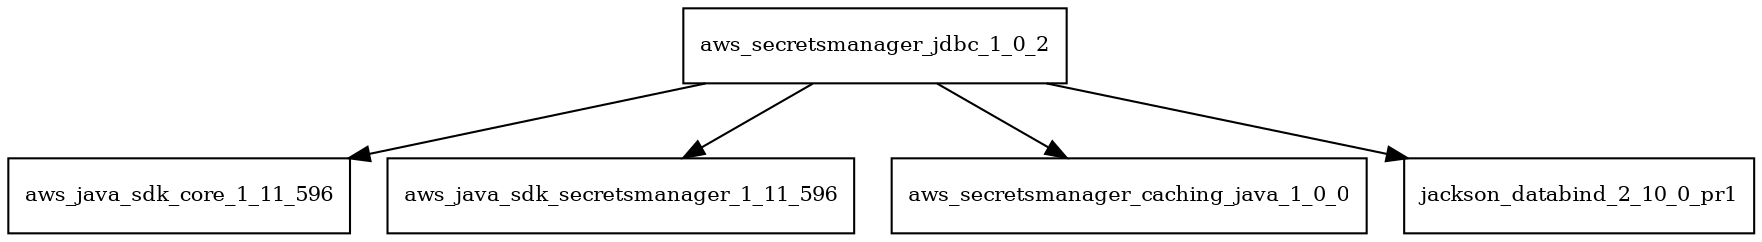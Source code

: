 digraph aws_secretsmanager_jdbc_1_0_2_dependencies {
  node [shape = box, fontsize=10.0];
  aws_secretsmanager_jdbc_1_0_2 -> aws_java_sdk_core_1_11_596;
  aws_secretsmanager_jdbc_1_0_2 -> aws_java_sdk_secretsmanager_1_11_596;
  aws_secretsmanager_jdbc_1_0_2 -> aws_secretsmanager_caching_java_1_0_0;
  aws_secretsmanager_jdbc_1_0_2 -> jackson_databind_2_10_0_pr1;
}

